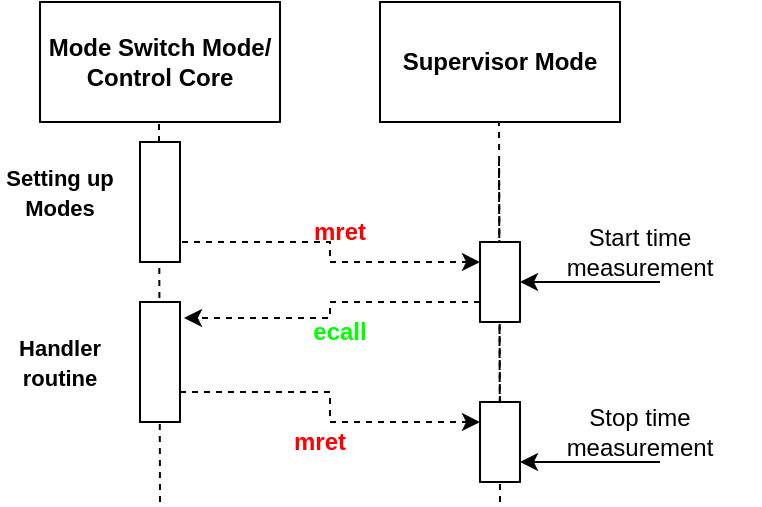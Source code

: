 <mxfile version="22.1.18" type="device">
  <diagram name="Page-1" id="-q-fvx6Urr765f_wn-v6">
    <mxGraphModel dx="1114" dy="551" grid="1" gridSize="10" guides="1" tooltips="1" connect="1" arrows="1" fold="1" page="1" pageScale="1" pageWidth="850" pageHeight="1100" math="0" shadow="0">
      <root>
        <mxCell id="0" />
        <mxCell id="1" parent="0" />
        <mxCell id="VS5uHlb_sq7G1ENyeqIT-2" value="&lt;div style=&quot;&quot;&gt;&lt;font style=&quot;font-size: 12px;&quot;&gt;&lt;b&gt;&lt;font style=&quot;font-size: 12px;&quot;&gt;Mode Switch Mode/&lt;/font&gt;&lt;/b&gt;&lt;/font&gt;&lt;/div&gt;&lt;div style=&quot;&quot;&gt;&lt;font style=&quot;font-size: 12px;&quot;&gt;&lt;b&gt;&lt;font style=&quot;font-size: 12px;&quot;&gt;Control Core&lt;font style=&quot;font-size: 12px;&quot;&gt;&lt;br&gt;&lt;/font&gt;&lt;/font&gt;&lt;/b&gt;&lt;/font&gt;&lt;/div&gt;" style="rounded=0;whiteSpace=wrap;html=1;" vertex="1" parent="1">
          <mxGeometry x="330" y="110" width="120" height="60" as="geometry" />
        </mxCell>
        <mxCell id="VS5uHlb_sq7G1ENyeqIT-3" value="&lt;font size=&quot;1&quot;&gt;&lt;b style=&quot;font-size: 12px;&quot;&gt;Supervisor Mode&lt;/b&gt;&lt;/font&gt;" style="rounded=0;whiteSpace=wrap;html=1;" vertex="1" parent="1">
          <mxGeometry x="500" y="110" width="120" height="60" as="geometry" />
        </mxCell>
        <mxCell id="VS5uHlb_sq7G1ENyeqIT-5" value="&lt;font style=&quot;font-size: 11px;&quot;&gt;&lt;b&gt;Setting up Modes&lt;/b&gt;&lt;/font&gt;" style="text;html=1;strokeColor=none;fillColor=none;align=center;verticalAlign=middle;whiteSpace=wrap;rounded=0;" vertex="1" parent="1">
          <mxGeometry x="310" y="190" width="60" height="30" as="geometry" />
        </mxCell>
        <mxCell id="VS5uHlb_sq7G1ENyeqIT-6" value="" style="endArrow=none;dashed=1;html=1;rounded=0;" edge="1" parent="1">
          <mxGeometry width="50" height="50" relative="1" as="geometry">
            <mxPoint x="390" y="360" as="sourcePoint" />
            <mxPoint x="389.5" y="170" as="targetPoint" />
            <Array as="points">
              <mxPoint x="389.5" y="190" />
            </Array>
          </mxGeometry>
        </mxCell>
        <mxCell id="VS5uHlb_sq7G1ENyeqIT-8" value="" style="endArrow=none;dashed=1;html=1;rounded=0;" edge="1" parent="1" source="VS5uHlb_sq7G1ENyeqIT-18">
          <mxGeometry width="50" height="50" relative="1" as="geometry">
            <mxPoint x="560" y="545" as="sourcePoint" />
            <mxPoint x="559.5" y="170" as="targetPoint" />
            <Array as="points" />
          </mxGeometry>
        </mxCell>
        <mxCell id="VS5uHlb_sq7G1ENyeqIT-12" value="" style="rounded=0;whiteSpace=wrap;html=1;" vertex="1" parent="1">
          <mxGeometry x="380" y="260" width="20" height="60" as="geometry" />
        </mxCell>
        <mxCell id="VS5uHlb_sq7G1ENyeqIT-13" value="&lt;font style=&quot;font-size: 11px;&quot;&gt;&lt;b&gt;Handler routine&lt;/b&gt;&lt;/font&gt;" style="text;html=1;strokeColor=none;fillColor=none;align=center;verticalAlign=middle;whiteSpace=wrap;rounded=0;" vertex="1" parent="1">
          <mxGeometry x="310" y="275" width="60" height="30" as="geometry" />
        </mxCell>
        <mxCell id="VS5uHlb_sq7G1ENyeqIT-27" style="edgeStyle=orthogonalEdgeStyle;rounded=0;orthogonalLoop=1;jettySize=auto;html=1;exitX=1;exitY=0.75;exitDx=0;exitDy=0;entryX=0;entryY=0.25;entryDx=0;entryDy=0;dashed=1;" edge="1" parent="1" source="VS5uHlb_sq7G1ENyeqIT-12" target="VS5uHlb_sq7G1ENyeqIT-18">
          <mxGeometry relative="1" as="geometry">
            <mxPoint x="400" y="385" as="sourcePoint" />
          </mxGeometry>
        </mxCell>
        <mxCell id="VS5uHlb_sq7G1ENyeqIT-19" value="" style="endArrow=none;dashed=1;html=1;rounded=0;" edge="1" parent="1" target="VS5uHlb_sq7G1ENyeqIT-18">
          <mxGeometry width="50" height="50" relative="1" as="geometry">
            <mxPoint x="560" y="360" as="sourcePoint" />
            <mxPoint x="559.5" y="170" as="targetPoint" />
            <Array as="points">
              <mxPoint x="559.5" y="190" />
            </Array>
          </mxGeometry>
        </mxCell>
        <mxCell id="VS5uHlb_sq7G1ENyeqIT-18" value="" style="rounded=0;whiteSpace=wrap;html=1;" vertex="1" parent="1">
          <mxGeometry x="550" y="310" width="20" height="40" as="geometry" />
        </mxCell>
        <mxCell id="VS5uHlb_sq7G1ENyeqIT-10" value="" style="rounded=0;whiteSpace=wrap;html=1;" vertex="1" parent="1">
          <mxGeometry x="550" y="230" width="20" height="40" as="geometry" />
        </mxCell>
        <mxCell id="VS5uHlb_sq7G1ENyeqIT-20" style="edgeStyle=orthogonalEdgeStyle;rounded=0;orthogonalLoop=1;jettySize=auto;html=1;exitX=1;exitY=0.75;exitDx=0;exitDy=0;entryX=0;entryY=0.25;entryDx=0;entryDy=0;dashed=1;" edge="1" parent="1" source="VS5uHlb_sq7G1ENyeqIT-4" target="VS5uHlb_sq7G1ENyeqIT-10">
          <mxGeometry relative="1" as="geometry">
            <Array as="points">
              <mxPoint x="400" y="230" />
              <mxPoint x="475" y="230" />
              <mxPoint x="475" y="240" />
            </Array>
          </mxGeometry>
        </mxCell>
        <mxCell id="VS5uHlb_sq7G1ENyeqIT-4" value="" style="rounded=0;whiteSpace=wrap;html=1;" vertex="1" parent="1">
          <mxGeometry x="380" y="180" width="20" height="60" as="geometry" />
        </mxCell>
        <mxCell id="VS5uHlb_sq7G1ENyeqIT-22" value="&lt;b&gt;&lt;font color=&quot;#ff0000&quot;&gt;mret&lt;/font&gt;&lt;/b&gt;" style="text;html=1;strokeColor=none;fillColor=none;align=center;verticalAlign=middle;whiteSpace=wrap;rounded=0;" vertex="1" parent="1">
          <mxGeometry x="450" y="210" width="60" height="30" as="geometry" />
        </mxCell>
        <mxCell id="VS5uHlb_sq7G1ENyeqIT-23" style="edgeStyle=orthogonalEdgeStyle;rounded=0;orthogonalLoop=1;jettySize=auto;html=1;exitX=0;exitY=0.75;exitDx=0;exitDy=0;entryX=1.1;entryY=0.133;entryDx=0;entryDy=0;entryPerimeter=0;dashed=1;" edge="1" parent="1" source="VS5uHlb_sq7G1ENyeqIT-10" target="VS5uHlb_sq7G1ENyeqIT-12">
          <mxGeometry relative="1" as="geometry" />
        </mxCell>
        <mxCell id="VS5uHlb_sq7G1ENyeqIT-28" value="&lt;b&gt;&lt;font color=&quot;#ff0000&quot;&gt;mret&lt;/font&gt;&lt;/b&gt;" style="text;html=1;strokeColor=none;fillColor=none;align=center;verticalAlign=middle;whiteSpace=wrap;rounded=0;" vertex="1" parent="1">
          <mxGeometry x="440" y="315" width="60" height="30" as="geometry" />
        </mxCell>
        <mxCell id="VS5uHlb_sq7G1ENyeqIT-31" value="&lt;b&gt;&lt;font color=&quot;#00ff00&quot;&gt;ecall&lt;/font&gt;&lt;/b&gt;" style="text;html=1;strokeColor=none;fillColor=none;align=center;verticalAlign=middle;whiteSpace=wrap;rounded=0;" vertex="1" parent="1">
          <mxGeometry x="450" y="260" width="60" height="30" as="geometry" />
        </mxCell>
        <mxCell id="VS5uHlb_sq7G1ENyeqIT-34" value="" style="endArrow=classic;html=1;rounded=0;entryX=1;entryY=0.5;entryDx=0;entryDy=0;" edge="1" parent="1" target="VS5uHlb_sq7G1ENyeqIT-10">
          <mxGeometry width="50" height="50" relative="1" as="geometry">
            <mxPoint x="640" y="250" as="sourcePoint" />
            <mxPoint x="700" y="250" as="targetPoint" />
          </mxGeometry>
        </mxCell>
        <mxCell id="VS5uHlb_sq7G1ENyeqIT-35" value="" style="endArrow=classic;html=1;rounded=0;entryX=1;entryY=0.5;entryDx=0;entryDy=0;" edge="1" parent="1">
          <mxGeometry width="50" height="50" relative="1" as="geometry">
            <mxPoint x="640" y="340" as="sourcePoint" />
            <mxPoint x="570" y="340" as="targetPoint" />
          </mxGeometry>
        </mxCell>
        <mxCell id="VS5uHlb_sq7G1ENyeqIT-36" value="Start time measurement" style="text;html=1;strokeColor=none;fillColor=none;align=center;verticalAlign=middle;whiteSpace=wrap;rounded=0;" vertex="1" parent="1">
          <mxGeometry x="570" y="220" width="120" height="30" as="geometry" />
        </mxCell>
        <mxCell id="VS5uHlb_sq7G1ENyeqIT-37" value="Stop time measurement" style="text;html=1;strokeColor=none;fillColor=none;align=center;verticalAlign=middle;whiteSpace=wrap;rounded=0;" vertex="1" parent="1">
          <mxGeometry x="570" y="310" width="120" height="30" as="geometry" />
        </mxCell>
      </root>
    </mxGraphModel>
  </diagram>
</mxfile>
